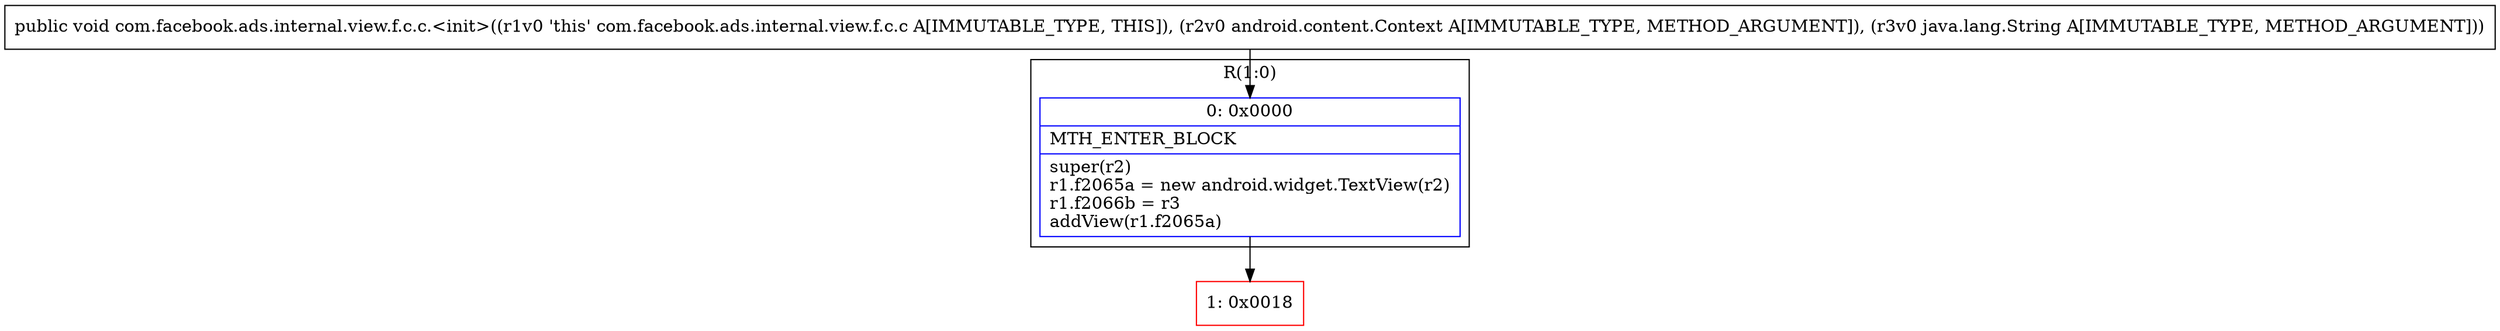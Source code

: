 digraph "CFG forcom.facebook.ads.internal.view.f.c.c.\<init\>(Landroid\/content\/Context;Ljava\/lang\/String;)V" {
subgraph cluster_Region_2146048842 {
label = "R(1:0)";
node [shape=record,color=blue];
Node_0 [shape=record,label="{0\:\ 0x0000|MTH_ENTER_BLOCK\l|super(r2)\lr1.f2065a = new android.widget.TextView(r2)\lr1.f2066b = r3\laddView(r1.f2065a)\l}"];
}
Node_1 [shape=record,color=red,label="{1\:\ 0x0018}"];
MethodNode[shape=record,label="{public void com.facebook.ads.internal.view.f.c.c.\<init\>((r1v0 'this' com.facebook.ads.internal.view.f.c.c A[IMMUTABLE_TYPE, THIS]), (r2v0 android.content.Context A[IMMUTABLE_TYPE, METHOD_ARGUMENT]), (r3v0 java.lang.String A[IMMUTABLE_TYPE, METHOD_ARGUMENT])) }"];
MethodNode -> Node_0;
Node_0 -> Node_1;
}

